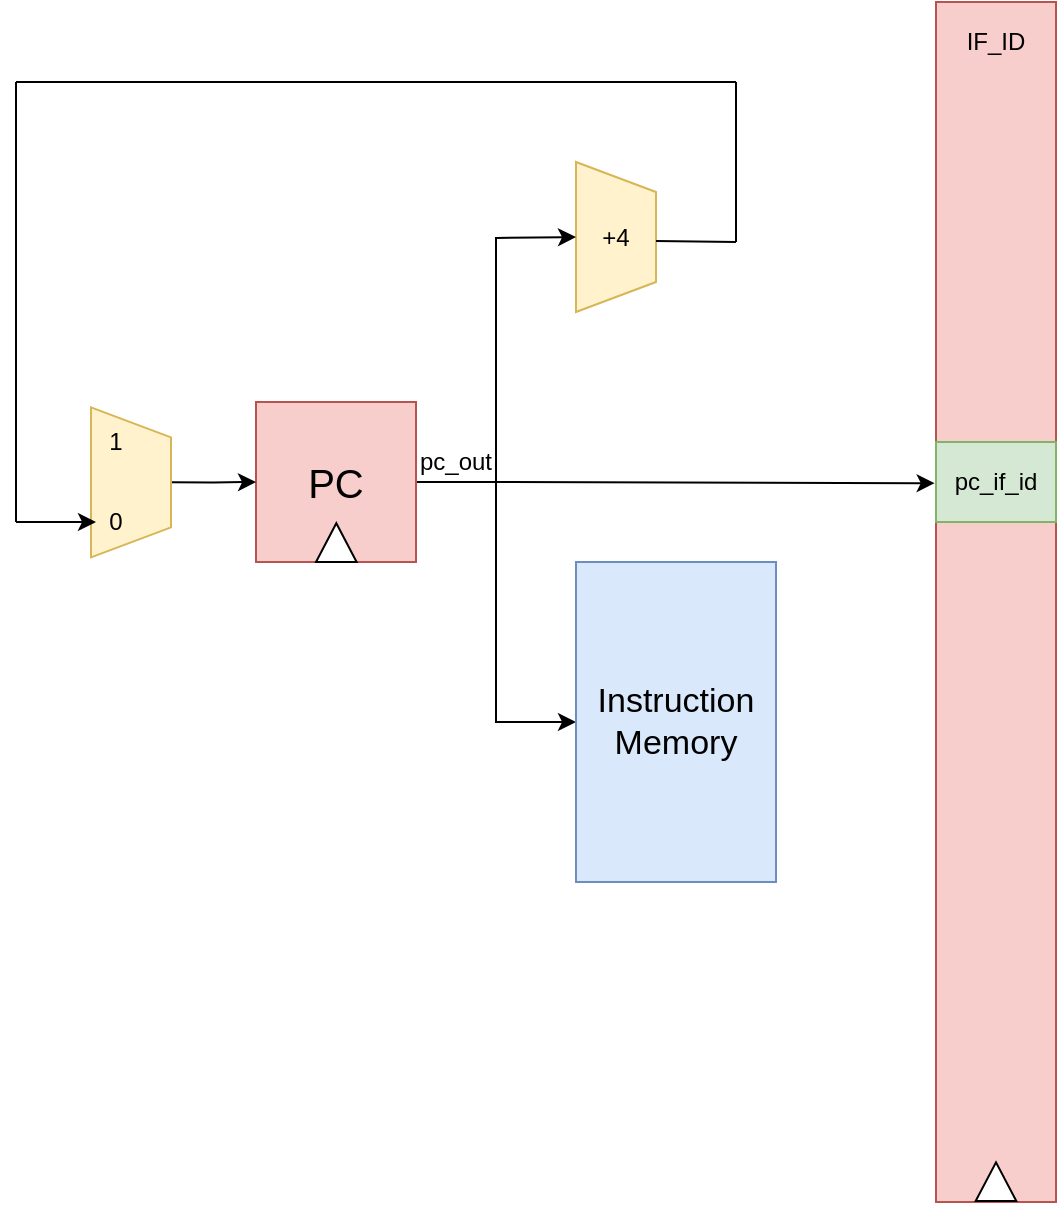 <mxfile version="12.9.11" type="github"><diagram id="wc0N1XrM5LsczAEODqGr" name="Page-1"><mxGraphModel dx="677" dy="383" grid="1" gridSize="10" guides="1" tooltips="1" connect="1" arrows="1" fold="1" page="1" pageScale="1" pageWidth="827" pageHeight="1169" math="0" shadow="0"><root><mxCell id="0"/><mxCell id="1" parent="0"/><mxCell id="4Js2agZN6jOMp-eoVjv0-7" style="edgeStyle=orthogonalEdgeStyle;rounded=0;orthogonalLoop=1;jettySize=auto;html=1;exitX=1;exitY=0.5;exitDx=0;exitDy=0;entryX=0;entryY=0.5;entryDx=0;entryDy=0;" edge="1" parent="1" source="4Js2agZN6jOMp-eoVjv0-1" target="4Js2agZN6jOMp-eoVjv0-6"><mxGeometry relative="1" as="geometry"/></mxCell><mxCell id="4Js2agZN6jOMp-eoVjv0-1" value="&lt;font style=&quot;font-size: 20px&quot;&gt;PC&lt;/font&gt;" style="rounded=0;whiteSpace=wrap;html=1;fillColor=#f8cecc;strokeColor=#b85450;gradientColor=none;comic=0;shadow=0;glass=0;" vertex="1" parent="1"><mxGeometry x="200" y="360" width="80" height="80" as="geometry"/></mxCell><mxCell id="4Js2agZN6jOMp-eoVjv0-2" value="" style="triangle;whiteSpace=wrap;html=1;rounded=0;shadow=0;glass=0;comic=0;direction=west;rotation=90;" vertex="1" parent="1"><mxGeometry x="230.47" y="420.16" width="19.38" height="20.32" as="geometry"/></mxCell><mxCell id="4Js2agZN6jOMp-eoVjv0-6" value="&lt;font style=&quot;font-size: 17px&quot;&gt;Instruction&lt;br&gt;Memory&lt;/font&gt;" style="rounded=0;whiteSpace=wrap;html=1;shadow=0;glass=0;comic=0;fillColor=#dae8fc;strokeColor=#6c8ebf;" vertex="1" parent="1"><mxGeometry x="360" y="440" width="100" height="160" as="geometry"/></mxCell><mxCell id="4Js2agZN6jOMp-eoVjv0-8" value="pc_out" style="text;html=1;strokeColor=none;fillColor=none;align=center;verticalAlign=middle;whiteSpace=wrap;rounded=0;shadow=0;glass=0;comic=0;" vertex="1" parent="1"><mxGeometry x="280" y="380" width="40" height="20" as="geometry"/></mxCell><mxCell id="4Js2agZN6jOMp-eoVjv0-10" value="&lt;p style=&quot;line-height: 190%&quot;&gt;&lt;br&gt;&lt;/p&gt;" style="rounded=0;whiteSpace=wrap;html=1;shadow=0;glass=0;comic=0;fillColor=#f8cecc;strokeColor=#b85450;" vertex="1" parent="1"><mxGeometry x="540" y="160" width="60" height="600" as="geometry"/></mxCell><mxCell id="4Js2agZN6jOMp-eoVjv0-13" value="" style="endArrow=classic;html=1;exitX=1;exitY=1;exitDx=0;exitDy=0;entryX=-0.011;entryY=0.401;entryDx=0;entryDy=0;entryPerimeter=0;" edge="1" parent="1" source="4Js2agZN6jOMp-eoVjv0-8" target="4Js2agZN6jOMp-eoVjv0-10"><mxGeometry width="50" height="50" relative="1" as="geometry"><mxPoint x="390" y="460" as="sourcePoint"/><mxPoint x="440" y="410" as="targetPoint"/></mxGeometry></mxCell><mxCell id="4Js2agZN6jOMp-eoVjv0-16" value="IF_ID" style="text;html=1;strokeColor=none;fillColor=none;align=center;verticalAlign=middle;whiteSpace=wrap;rounded=0;shadow=0;glass=0;comic=0;" vertex="1" parent="1"><mxGeometry x="550" y="170" width="40" height="20" as="geometry"/></mxCell><mxCell id="4Js2agZN6jOMp-eoVjv0-17" value="pc_if_id" style="rounded=0;whiteSpace=wrap;html=1;shadow=0;glass=0;comic=0;fillColor=#d5e8d4;strokeColor=#82b366;" vertex="1" parent="1"><mxGeometry x="540" y="380" width="60" height="40" as="geometry"/></mxCell><mxCell id="4Js2agZN6jOMp-eoVjv0-21" value="" style="triangle;whiteSpace=wrap;html=1;rounded=0;shadow=0;glass=0;comic=0;direction=west;rotation=90;" vertex="1" parent="1"><mxGeometry x="560.31" y="739.68" width="19.38" height="20.32" as="geometry"/></mxCell><mxCell id="4Js2agZN6jOMp-eoVjv0-22" value="+4" style="shape=trapezoid;perimeter=trapezoidPerimeter;whiteSpace=wrap;html=1;rounded=0;shadow=0;glass=0;comic=0;fillColor=#fff2cc;strokeColor=#d6b656;rotation=90;horizontal=0;" vertex="1" parent="1"><mxGeometry x="342.5" y="257.5" width="75" height="40" as="geometry"/></mxCell><mxCell id="4Js2agZN6jOMp-eoVjv0-23" value="" style="endArrow=classic;html=1;entryX=0.5;entryY=1;entryDx=0;entryDy=0;rounded=0;" edge="1" parent="1" target="4Js2agZN6jOMp-eoVjv0-22"><mxGeometry width="50" height="50" relative="1" as="geometry"><mxPoint x="320" y="400" as="sourcePoint"/><mxPoint x="360" y="380" as="targetPoint"/><Array as="points"><mxPoint x="320" y="278"/></Array></mxGeometry></mxCell><mxCell id="4Js2agZN6jOMp-eoVjv0-27" style="edgeStyle=orthogonalEdgeStyle;rounded=0;orthogonalLoop=1;jettySize=auto;html=1;exitX=0.5;exitY=0;exitDx=0;exitDy=0;entryX=0;entryY=0.5;entryDx=0;entryDy=0;" edge="1" parent="1" source="4Js2agZN6jOMp-eoVjv0-24" target="4Js2agZN6jOMp-eoVjv0-1"><mxGeometry relative="1" as="geometry"/></mxCell><mxCell id="4Js2agZN6jOMp-eoVjv0-24" value="" style="shape=trapezoid;perimeter=trapezoidPerimeter;whiteSpace=wrap;html=1;rounded=0;shadow=0;glass=0;comic=0;fillColor=#fff2cc;strokeColor=#d6b656;rotation=90;horizontal=0;" vertex="1" parent="1"><mxGeometry x="100" y="380.16" width="75" height="40" as="geometry"/></mxCell><mxCell id="4Js2agZN6jOMp-eoVjv0-25" value="0" style="text;html=1;strokeColor=none;fillColor=none;align=center;verticalAlign=middle;whiteSpace=wrap;rounded=0;shadow=0;glass=0;comic=0;" vertex="1" parent="1"><mxGeometry x="110" y="410" width="40" height="20" as="geometry"/></mxCell><mxCell id="4Js2agZN6jOMp-eoVjv0-26" value="1" style="text;html=1;strokeColor=none;fillColor=none;align=center;verticalAlign=middle;whiteSpace=wrap;rounded=0;shadow=0;glass=0;comic=0;" vertex="1" parent="1"><mxGeometry x="110" y="370" width="40" height="20" as="geometry"/></mxCell><mxCell id="4Js2agZN6jOMp-eoVjv0-30" value="" style="endArrow=none;html=1;entryX=0.5;entryY=0;entryDx=0;entryDy=0;" edge="1" parent="1"><mxGeometry width="50" height="50" relative="1" as="geometry"><mxPoint x="440" y="280" as="sourcePoint"/><mxPoint x="400" y="279.5" as="targetPoint"/></mxGeometry></mxCell><mxCell id="4Js2agZN6jOMp-eoVjv0-31" value="" style="endArrow=none;html=1;" edge="1" parent="1"><mxGeometry width="50" height="50" relative="1" as="geometry"><mxPoint x="440" y="280" as="sourcePoint"/><mxPoint x="440" y="200" as="targetPoint"/></mxGeometry></mxCell><mxCell id="4Js2agZN6jOMp-eoVjv0-33" value="" style="endArrow=none;html=1;" edge="1" parent="1"><mxGeometry width="50" height="50" relative="1" as="geometry"><mxPoint x="80" y="200" as="sourcePoint"/><mxPoint x="440" y="200" as="targetPoint"/></mxGeometry></mxCell><mxCell id="4Js2agZN6jOMp-eoVjv0-34" value="" style="endArrow=none;html=1;" edge="1" parent="1"><mxGeometry width="50" height="50" relative="1" as="geometry"><mxPoint x="80" y="420" as="sourcePoint"/><mxPoint x="80" y="200" as="targetPoint"/></mxGeometry></mxCell><mxCell id="4Js2agZN6jOMp-eoVjv0-35" value="" style="endArrow=classic;html=1;" edge="1" parent="1"><mxGeometry width="50" height="50" relative="1" as="geometry"><mxPoint x="80" y="420" as="sourcePoint"/><mxPoint x="120" y="420" as="targetPoint"/></mxGeometry></mxCell></root></mxGraphModel></diagram></mxfile>